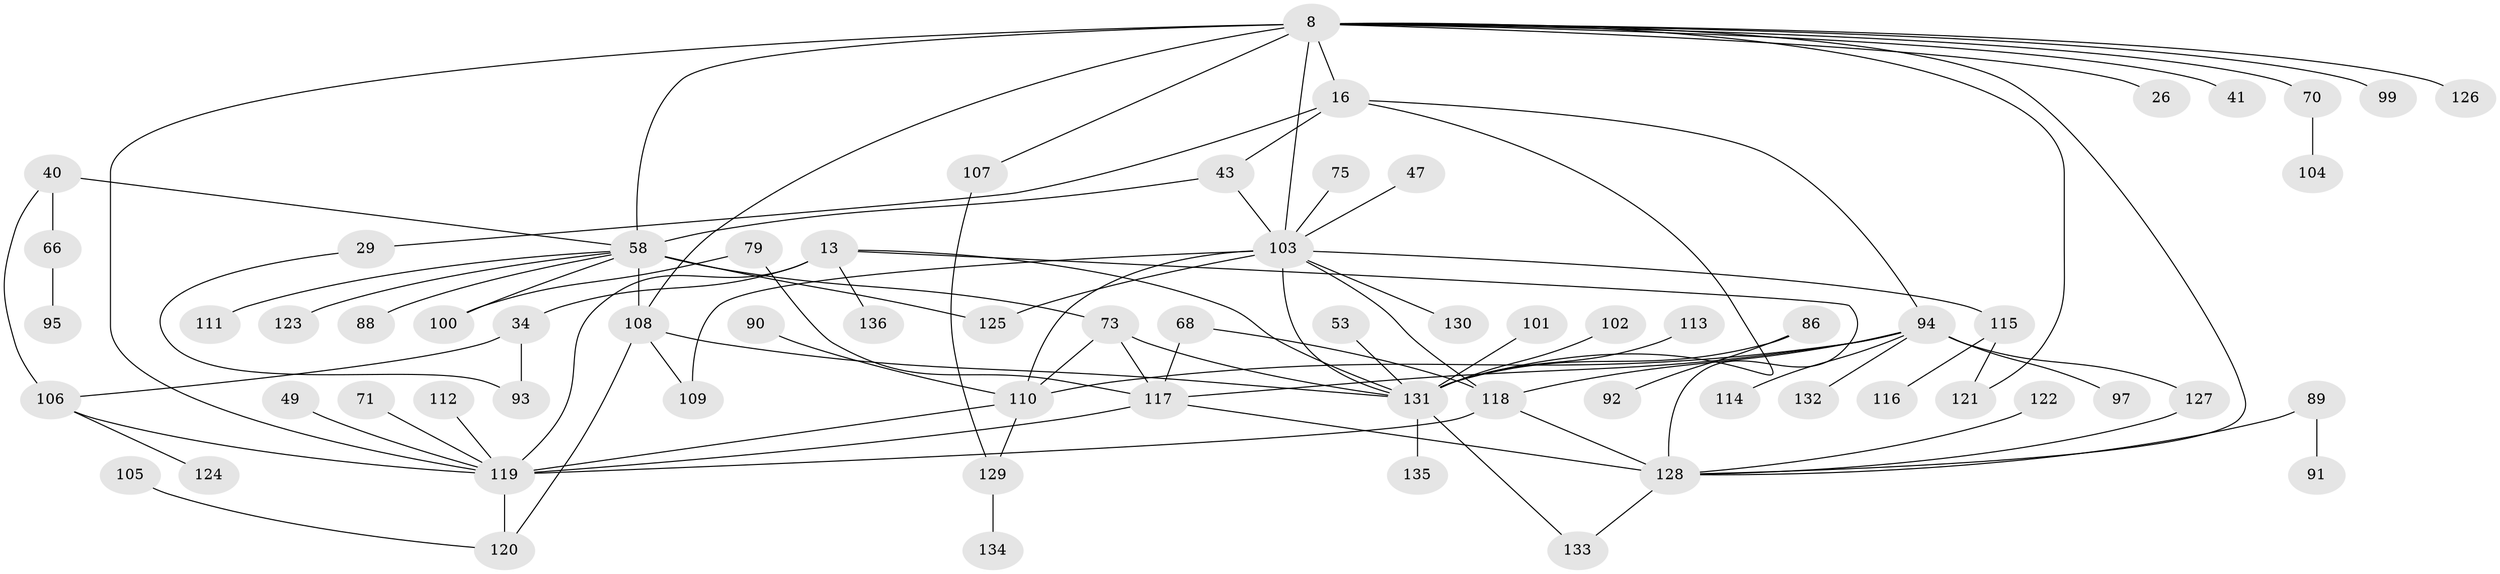 // original degree distribution, {6: 0.029411764705882353, 5: 0.058823529411764705, 7: 0.029411764705882353, 8: 0.007352941176470588, 4: 0.0661764705882353, 3: 0.2867647058823529, 2: 0.23529411764705882, 1: 0.2867647058823529}
// Generated by graph-tools (version 1.1) at 2025/42/03/09/25 04:42:30]
// undirected, 68 vertices, 96 edges
graph export_dot {
graph [start="1"]
  node [color=gray90,style=filled];
  8 [super="+5"];
  13;
  16 [super="+14"];
  26;
  29;
  34 [super="+27"];
  40 [super="+24"];
  41;
  43;
  47;
  49;
  53;
  58 [super="+7+4+19"];
  66;
  68;
  70;
  71;
  73 [super="+11+45"];
  75;
  79;
  86;
  88;
  89;
  90;
  91;
  92;
  93;
  94 [super="+44+80"];
  95;
  97;
  99;
  100 [super="+55+62"];
  101;
  102;
  103 [super="+25+59"];
  104;
  105;
  106 [super="+74+81"];
  107;
  108 [super="+82+21"];
  109 [super="+42+69"];
  110 [super="+84"];
  111;
  112;
  113;
  114;
  115 [super="+85"];
  116;
  117 [super="+39+61"];
  118 [super="+96"];
  119 [super="+60+64+98"];
  120 [super="+51"];
  121 [super="+67"];
  122;
  123;
  124;
  125 [super="+22"];
  126;
  127;
  128 [super="+50+87"];
  129 [super="+72+77"];
  130;
  131 [super="+83+35"];
  132;
  133;
  134;
  135;
  136;
  8 -- 103 [weight=2];
  8 -- 70;
  8 -- 16 [weight=2];
  8 -- 26;
  8 -- 99;
  8 -- 41;
  8 -- 107;
  8 -- 126;
  8 -- 58 [weight=2];
  8 -- 119 [weight=3];
  8 -- 128;
  8 -- 121;
  8 -- 108;
  13 -- 34 [weight=2];
  13 -- 136;
  13 -- 119 [weight=2];
  13 -- 128;
  13 -- 131;
  16 -- 29;
  16 -- 43;
  16 -- 94;
  16 -- 131;
  29 -- 93;
  34 -- 93;
  34 -- 106;
  40 -- 66;
  40 -- 58 [weight=2];
  40 -- 106;
  43 -- 58;
  43 -- 103;
  47 -- 103;
  49 -- 119;
  53 -- 131;
  58 -- 111;
  58 -- 73 [weight=2];
  58 -- 123;
  58 -- 88;
  58 -- 125 [weight=2];
  58 -- 100;
  58 -- 108;
  66 -- 95;
  68 -- 117;
  68 -- 118;
  70 -- 104;
  71 -- 119;
  73 -- 117;
  73 -- 110;
  73 -- 131;
  75 -- 103;
  79 -- 100;
  79 -- 117;
  86 -- 92;
  86 -- 131;
  89 -- 91;
  89 -- 128;
  90 -- 110;
  94 -- 114;
  94 -- 132;
  94 -- 97;
  94 -- 118;
  94 -- 127;
  94 -- 117;
  94 -- 110 [weight=2];
  101 -- 131;
  102 -- 131;
  103 -- 130;
  103 -- 110;
  103 -- 125;
  103 -- 109;
  103 -- 115;
  103 -- 118;
  103 -- 131;
  105 -- 120;
  106 -- 124;
  106 -- 119;
  107 -- 129;
  108 -- 109;
  108 -- 120;
  108 -- 131;
  110 -- 119 [weight=2];
  110 -- 129;
  112 -- 119;
  113 -- 131;
  115 -- 116;
  115 -- 121;
  117 -- 119 [weight=2];
  117 -- 128 [weight=2];
  118 -- 128;
  118 -- 119;
  119 -- 120;
  122 -- 128;
  127 -- 128;
  128 -- 133;
  129 -- 134;
  131 -- 133;
  131 -- 135;
}
